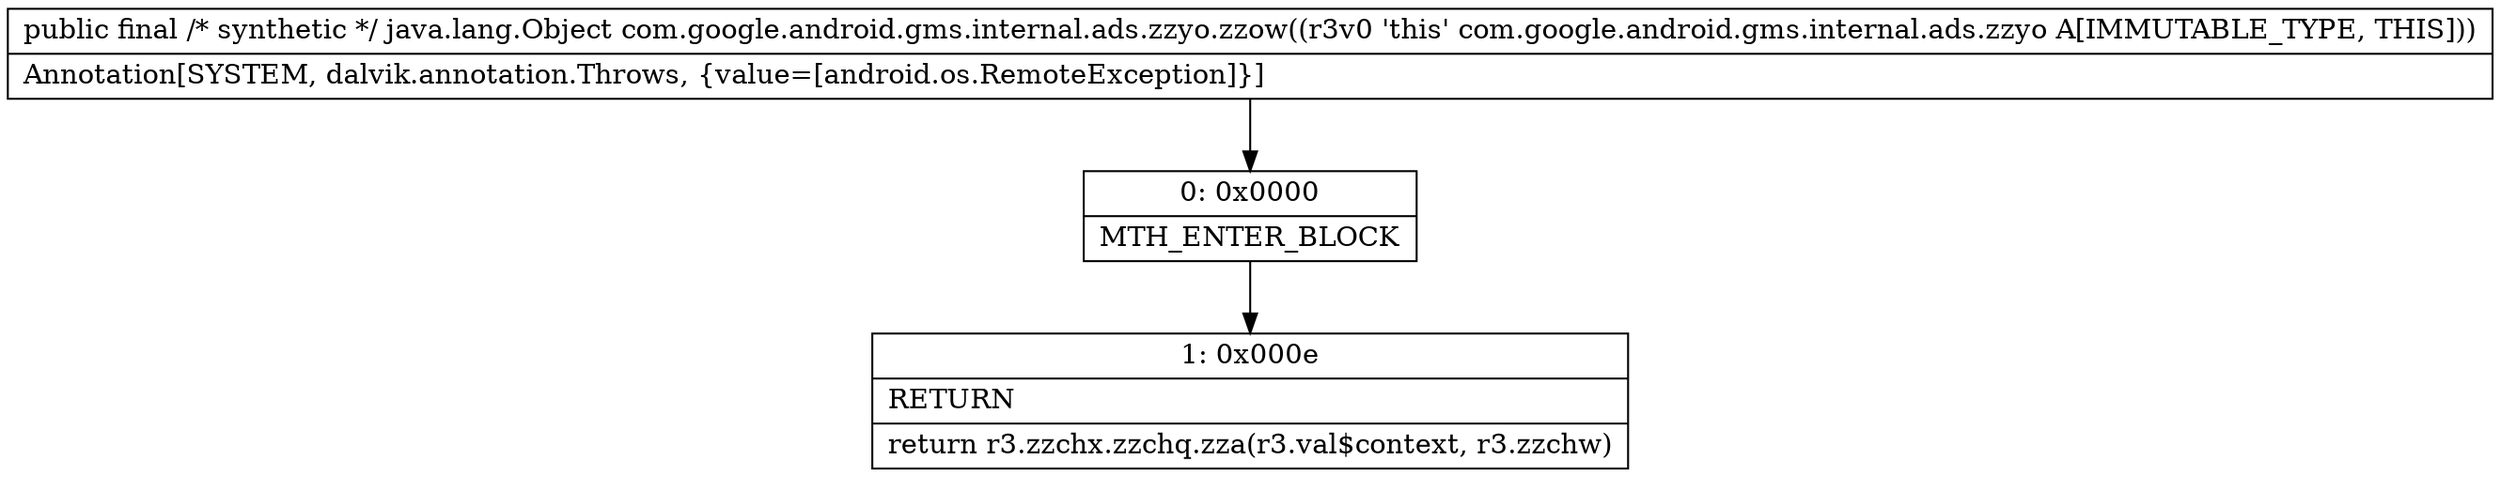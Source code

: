 digraph "CFG forcom.google.android.gms.internal.ads.zzyo.zzow()Ljava\/lang\/Object;" {
Node_0 [shape=record,label="{0\:\ 0x0000|MTH_ENTER_BLOCK\l}"];
Node_1 [shape=record,label="{1\:\ 0x000e|RETURN\l|return r3.zzchx.zzchq.zza(r3.val$context, r3.zzchw)\l}"];
MethodNode[shape=record,label="{public final \/* synthetic *\/ java.lang.Object com.google.android.gms.internal.ads.zzyo.zzow((r3v0 'this' com.google.android.gms.internal.ads.zzyo A[IMMUTABLE_TYPE, THIS]))  | Annotation[SYSTEM, dalvik.annotation.Throws, \{value=[android.os.RemoteException]\}]\l}"];
MethodNode -> Node_0;
Node_0 -> Node_1;
}

